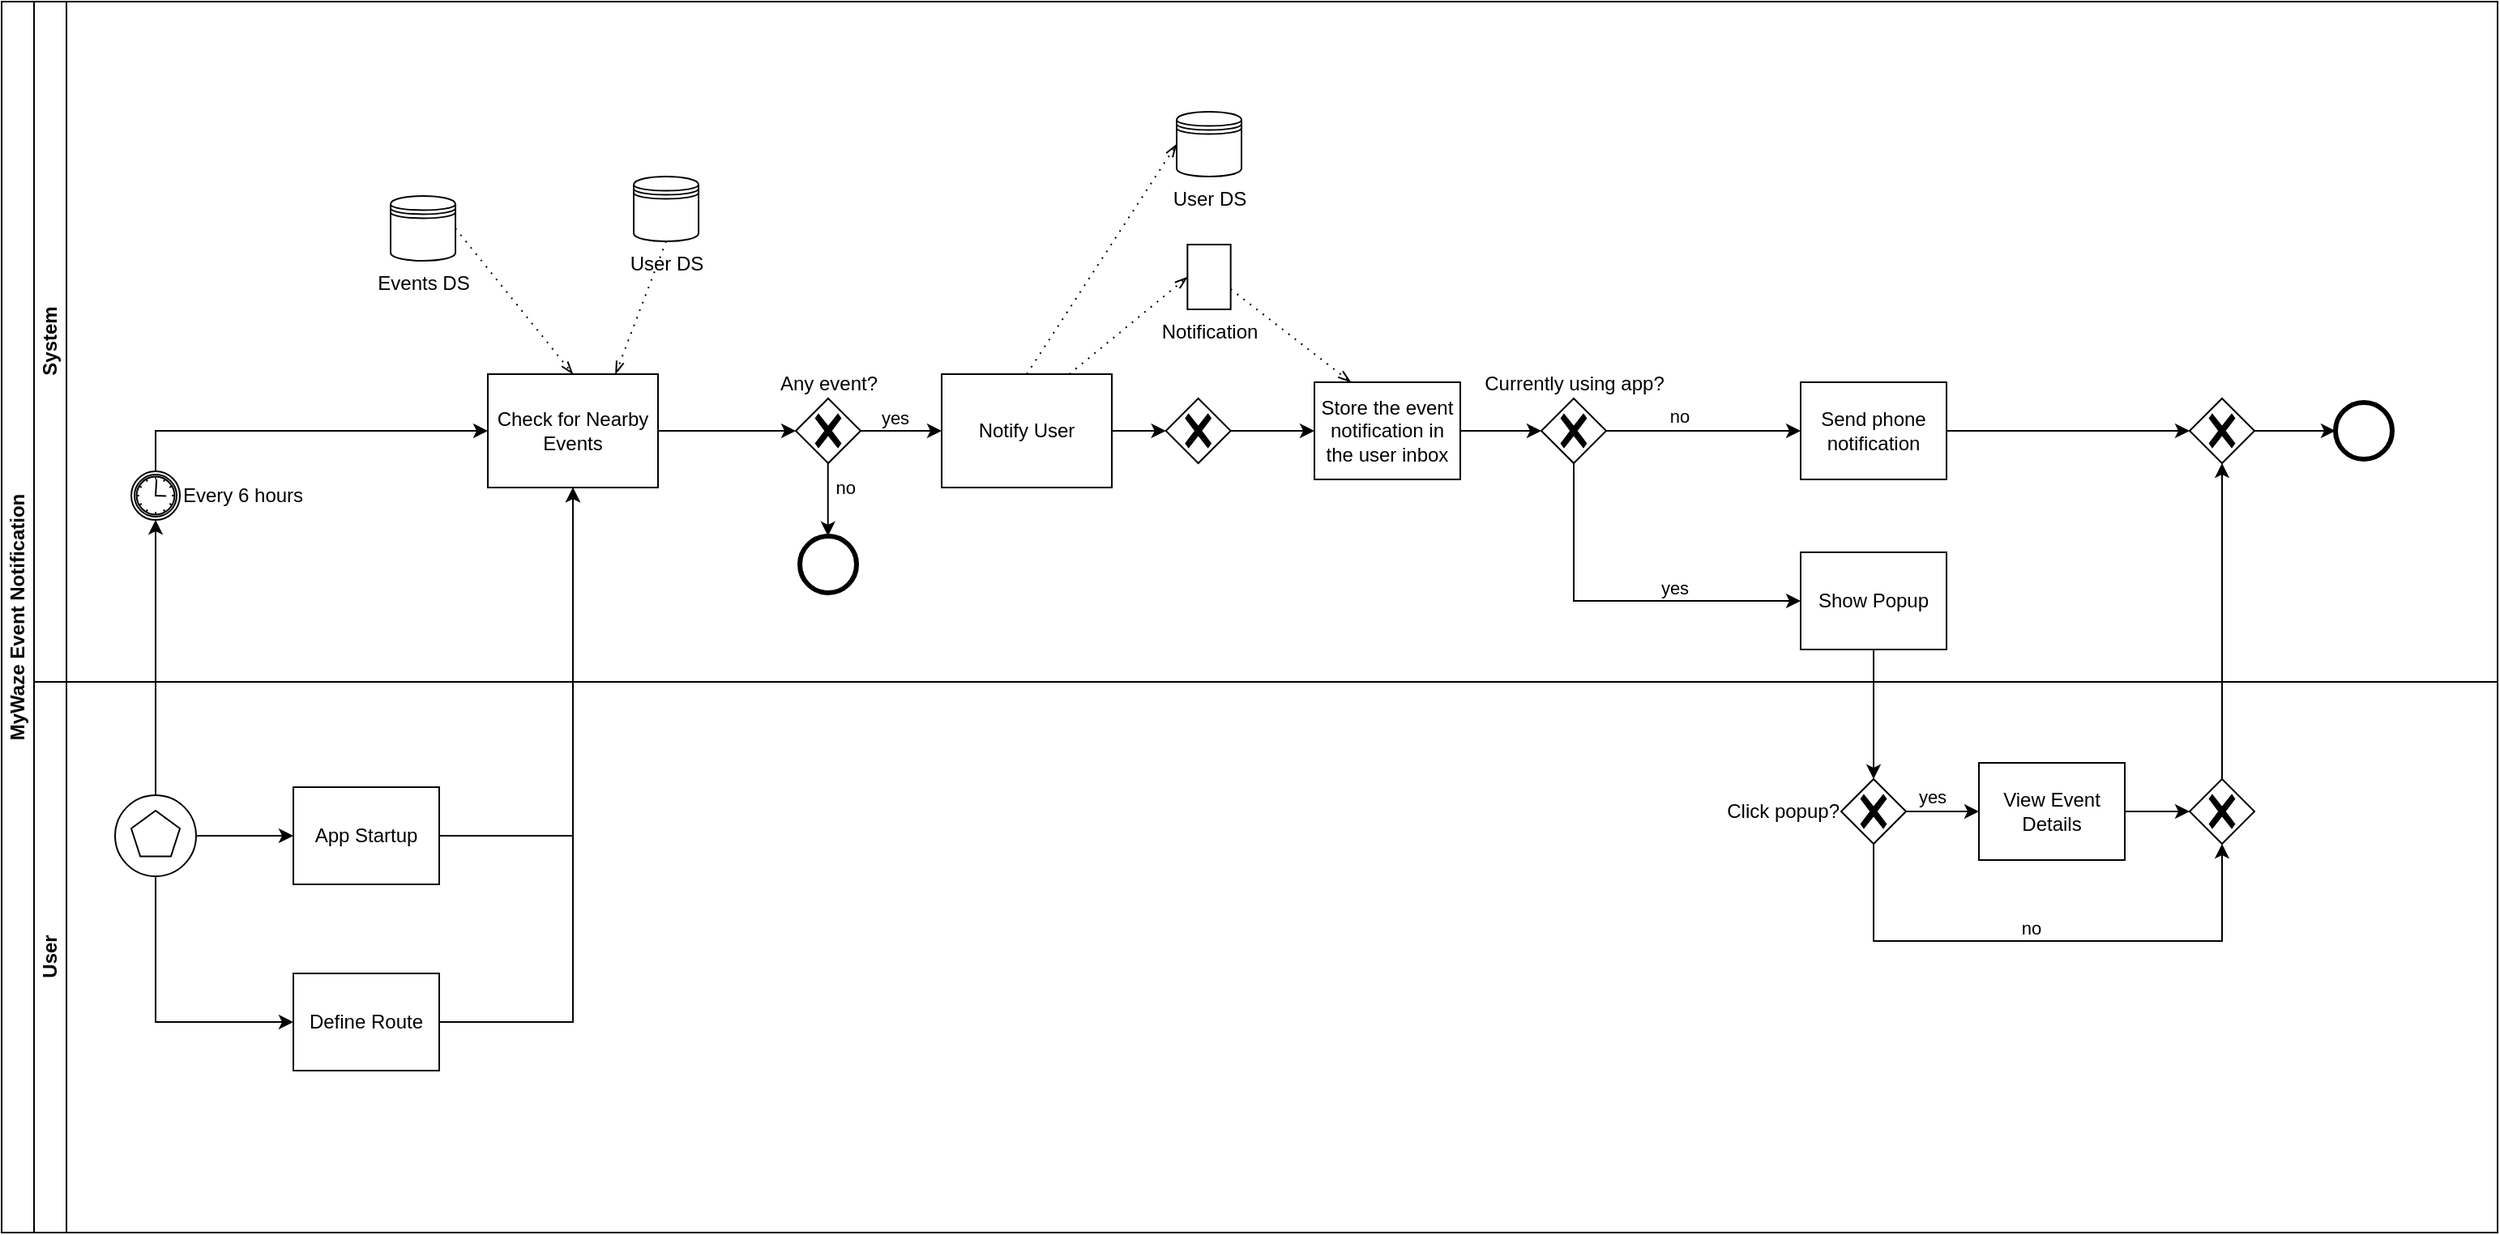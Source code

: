 <mxfile version="26.2.2">
  <diagram name="Page-1" id="un9DhXBzZ5aLma7ppv-W">
    <mxGraphModel dx="1681" dy="992" grid="1" gridSize="10" guides="1" tooltips="1" connect="1" arrows="1" fold="1" page="1" pageScale="1" pageWidth="1654" pageHeight="2336" math="0" shadow="0">
      <root>
        <mxCell id="0" />
        <mxCell id="1" parent="0" />
        <mxCell id="SS5DbQR998O7tuINjmSE-1" value="MyWaze Event Notification" style="swimlane;html=1;childLayout=stackLayout;resizeParent=1;resizeParentMax=0;horizontal=0;startSize=20;horizontalStack=0;whiteSpace=wrap;" parent="1" vertex="1">
          <mxGeometry x="50" y="1020" width="1540" height="760" as="geometry" />
        </mxCell>
        <mxCell id="SS5DbQR998O7tuINjmSE-24" style="edgeStyle=orthogonalEdgeStyle;rounded=0;orthogonalLoop=1;jettySize=auto;html=1;entryX=0.5;entryY=1;entryDx=0;entryDy=0;entryPerimeter=0;" parent="SS5DbQR998O7tuINjmSE-1" source="SS5DbQR998O7tuINjmSE-18" target="SS5DbQR998O7tuINjmSE-23" edge="1">
          <mxGeometry relative="1" as="geometry" />
        </mxCell>
        <mxCell id="SS5DbQR998O7tuINjmSE-31" style="edgeStyle=orthogonalEdgeStyle;rounded=0;orthogonalLoop=1;jettySize=auto;html=1;entryX=0.5;entryY=1;entryDx=0;entryDy=0;entryPerimeter=0;" parent="SS5DbQR998O7tuINjmSE-1" source="SS5DbQR998O7tuINjmSE-28" target="SS5DbQR998O7tuINjmSE-11" edge="1">
          <mxGeometry relative="1" as="geometry" />
        </mxCell>
        <mxCell id="SS5DbQR998O7tuINjmSE-32" style="edgeStyle=orthogonalEdgeStyle;rounded=0;orthogonalLoop=1;jettySize=auto;html=1;entryX=0.5;entryY=1;entryDx=0;entryDy=0;entryPerimeter=0;" parent="SS5DbQR998O7tuINjmSE-1" source="SS5DbQR998O7tuINjmSE-27" target="SS5DbQR998O7tuINjmSE-11" edge="1">
          <mxGeometry relative="1" as="geometry" />
        </mxCell>
        <mxCell id="SS5DbQR998O7tuINjmSE-2" value="System" style="swimlane;html=1;startSize=20;horizontal=0;" parent="SS5DbQR998O7tuINjmSE-1" vertex="1">
          <mxGeometry x="20" width="1520" height="420" as="geometry">
            <mxRectangle x="20" width="1620" height="30" as="alternateBounds" />
          </mxGeometry>
        </mxCell>
        <mxCell id="SS5DbQR998O7tuINjmSE-11" value="Check for Nearby Events" style="points=[[0.25,0,0],[0.5,0,0],[0.75,0,0],[1,0.25,0],[1,0.5,0],[1,0.75,0],[0.75,1,0],[0.5,1,0],[0.25,1,0],[0,0.75,0],[0,0.5,0],[0,0.25,0]];shape=mxgraph.bpmn.task2;whiteSpace=wrap;rectStyle=rounded;size=10;html=1;container=1;expand=0;collapsible=0;taskMarker=abstract;" parent="SS5DbQR998O7tuINjmSE-2" vertex="1">
          <mxGeometry x="280" y="230" width="105" height="70" as="geometry" />
        </mxCell>
        <mxCell id="SS5DbQR998O7tuINjmSE-12" value="Events DS" style="shape=datastore;html=1;labelPosition=center;verticalLabelPosition=bottom;align=center;verticalAlign=top;" parent="SS5DbQR998O7tuINjmSE-2" vertex="1">
          <mxGeometry x="220" y="120" width="40" height="40" as="geometry" />
        </mxCell>
        <mxCell id="SS5DbQR998O7tuINjmSE-13" value="User DS" style="shape=datastore;html=1;labelPosition=center;verticalLabelPosition=bottom;align=center;verticalAlign=top;" parent="SS5DbQR998O7tuINjmSE-2" vertex="1">
          <mxGeometry x="370" y="108" width="40" height="40" as="geometry" />
        </mxCell>
        <mxCell id="SS5DbQR998O7tuINjmSE-23" value="Every 6 hours" style="points=[[0.145,0.145,0],[0.5,0,0],[0.855,0.145,0],[1,0.5,0],[0.855,0.855,0],[0.5,1,0],[0.145,0.855,0],[0,0.5,0]];shape=mxgraph.bpmn.event;html=1;verticalLabelPosition=middle;labelBackgroundColor=#ffffff;verticalAlign=middle;align=left;perimeter=ellipsePerimeter;outlineConnect=0;aspect=fixed;outline=catching;symbol=timer;labelPosition=right;" parent="SS5DbQR998O7tuINjmSE-2" vertex="1">
          <mxGeometry x="60" y="290" width="30" height="30" as="geometry" />
        </mxCell>
        <mxCell id="SS5DbQR998O7tuINjmSE-26" style="edgeStyle=orthogonalEdgeStyle;rounded=0;orthogonalLoop=1;jettySize=auto;html=1;entryX=0;entryY=0.5;entryDx=0;entryDy=0;entryPerimeter=0;exitX=0.5;exitY=0;exitDx=0;exitDy=0;exitPerimeter=0;" parent="SS5DbQR998O7tuINjmSE-2" source="SS5DbQR998O7tuINjmSE-23" target="SS5DbQR998O7tuINjmSE-11" edge="1">
          <mxGeometry relative="1" as="geometry" />
        </mxCell>
        <mxCell id="SS5DbQR998O7tuINjmSE-34" value="Any event?" style="points=[[0.25,0.25,0],[0.5,0,0],[0.75,0.25,0],[1,0.5,0],[0.75,0.75,0],[0.5,1,0],[0.25,0.75,0],[0,0.5,0]];shape=mxgraph.bpmn.gateway2;html=1;verticalLabelPosition=top;labelBackgroundColor=#ffffff;verticalAlign=bottom;align=center;perimeter=rhombusPerimeter;outlineConnect=0;outline=none;symbol=none;gwType=exclusive;labelPosition=center;" parent="SS5DbQR998O7tuINjmSE-2" vertex="1">
          <mxGeometry x="470" y="245" width="40" height="40" as="geometry" />
        </mxCell>
        <mxCell id="SS5DbQR998O7tuINjmSE-36" value="" style="points=[[0.145,0.145,0],[0.5,0,0],[0.855,0.145,0],[1,0.5,0],[0.855,0.855,0],[0.5,1,0],[0.145,0.855,0],[0,0.5,0]];shape=mxgraph.bpmn.event;html=1;verticalLabelPosition=bottom;labelBackgroundColor=#ffffff;verticalAlign=top;align=center;perimeter=ellipsePerimeter;outlineConnect=0;aspect=fixed;outline=end;symbol=terminate2;" parent="SS5DbQR998O7tuINjmSE-2" vertex="1">
          <mxGeometry x="1420" y="247.5" width="35" height="35" as="geometry" />
        </mxCell>
        <mxCell id="SS5DbQR998O7tuINjmSE-38" value="User DS" style="shape=datastore;html=1;labelPosition=center;verticalLabelPosition=bottom;align=center;verticalAlign=top;" parent="SS5DbQR998O7tuINjmSE-2" vertex="1">
          <mxGeometry x="705" y="68" width="40" height="40" as="geometry" />
        </mxCell>
        <mxCell id="SS5DbQR998O7tuINjmSE-39" value="Notification" style="shape=mxgraph.bpmn.data2;labelPosition=center;verticalLabelPosition=bottom;align=center;verticalAlign=top;size=15;html=1;" parent="SS5DbQR998O7tuINjmSE-2" vertex="1">
          <mxGeometry x="711.67" y="150" width="26.66" height="40" as="geometry" />
        </mxCell>
        <mxCell id="SS5DbQR998O7tuINjmSE-41" value="Notify User" style="points=[[0.25,0,0],[0.5,0,0],[0.75,0,0],[1,0.25,0],[1,0.5,0],[1,0.75,0],[0.75,1,0],[0.5,1,0],[0.25,1,0],[0,0.75,0],[0,0.5,0],[0,0.25,0]];shape=mxgraph.bpmn.task2;whiteSpace=wrap;rectStyle=rounded;size=10;html=1;container=1;expand=0;collapsible=0;taskMarker=abstract;" parent="SS5DbQR998O7tuINjmSE-2" vertex="1">
          <mxGeometry x="560" y="230" width="105" height="70" as="geometry" />
        </mxCell>
        <mxCell id="SS5DbQR998O7tuINjmSE-55" value="Send phone notification" style="points=[[0.25,0,0],[0.5,0,0],[0.75,0,0],[1,0.25,0],[1,0.5,0],[1,0.75,0],[0.75,1,0],[0.5,1,0],[0.25,1,0],[0,0.75,0],[0,0.5,0],[0,0.25,0]];shape=mxgraph.bpmn.task2;whiteSpace=wrap;rectStyle=rounded;size=10;html=1;container=1;expand=0;collapsible=0;taskMarker=abstract;" parent="SS5DbQR998O7tuINjmSE-2" vertex="1">
          <mxGeometry x="1090" y="235" width="90" height="60" as="geometry" />
        </mxCell>
        <mxCell id="SS5DbQR998O7tuINjmSE-59" value="Currently using app?" style="points=[[0.25,0.25,0],[0.5,0,0],[0.75,0.25,0],[1,0.5,0],[0.75,0.75,0],[0.5,1,0],[0.25,0.75,0],[0,0.5,0]];shape=mxgraph.bpmn.gateway2;html=1;verticalLabelPosition=top;labelBackgroundColor=#ffffff;verticalAlign=bottom;align=center;perimeter=rhombusPerimeter;outlineConnect=0;outline=none;symbol=none;gwType=exclusive;labelPosition=center;" parent="SS5DbQR998O7tuINjmSE-2" vertex="1">
          <mxGeometry x="930" y="245" width="40" height="40" as="geometry" />
        </mxCell>
        <mxCell id="SS5DbQR998O7tuINjmSE-60" value="Show Popup" style="points=[[0.25,0,0],[0.5,0,0],[0.75,0,0],[1,0.25,0],[1,0.5,0],[1,0.75,0],[0.75,1,0],[0.5,1,0],[0.25,1,0],[0,0.75,0],[0,0.5,0],[0,0.25,0]];shape=mxgraph.bpmn.task2;whiteSpace=wrap;rectStyle=rounded;size=10;html=1;container=1;expand=0;collapsible=0;taskMarker=abstract;" parent="SS5DbQR998O7tuINjmSE-2" vertex="1">
          <mxGeometry x="1090" y="340" width="90" height="60" as="geometry" />
        </mxCell>
        <mxCell id="SS5DbQR998O7tuINjmSE-61" value="Store the event notification in the user inbox" style="points=[[0.25,0,0],[0.5,0,0],[0.75,0,0],[1,0.25,0],[1,0.5,0],[1,0.75,0],[0.75,1,0],[0.5,1,0],[0.25,1,0],[0,0.75,0],[0,0.5,0],[0,0.25,0]];shape=mxgraph.bpmn.task2;whiteSpace=wrap;rectStyle=rounded;size=10;html=1;container=1;expand=0;collapsible=0;taskMarker=abstract;" parent="SS5DbQR998O7tuINjmSE-2" vertex="1">
          <mxGeometry x="790" y="235" width="90" height="60" as="geometry" />
        </mxCell>
        <mxCell id="SS5DbQR998O7tuINjmSE-67" value="" style="points=[[0.25,0.25,0],[0.5,0,0],[0.75,0.25,0],[1,0.5,0],[0.75,0.75,0],[0.5,1,0],[0.25,0.75,0],[0,0.5,0]];shape=mxgraph.bpmn.gateway2;html=1;verticalLabelPosition=bottom;labelBackgroundColor=#ffffff;verticalAlign=top;align=center;perimeter=rhombusPerimeter;outlineConnect=0;outline=none;symbol=none;gwType=exclusive;" parent="SS5DbQR998O7tuINjmSE-2" vertex="1">
          <mxGeometry x="1330" y="245" width="40" height="40" as="geometry" />
        </mxCell>
        <mxCell id="KeQbcnE_eU9TIYmiH5Cr-1" style="edgeStyle=orthogonalEdgeStyle;rounded=0;orthogonalLoop=1;jettySize=auto;html=1;entryX=0;entryY=0.5;entryDx=0;entryDy=0;entryPerimeter=0;" edge="1" parent="SS5DbQR998O7tuINjmSE-2" source="SS5DbQR998O7tuINjmSE-11" target="SS5DbQR998O7tuINjmSE-34">
          <mxGeometry relative="1" as="geometry" />
        </mxCell>
        <mxCell id="KeQbcnE_eU9TIYmiH5Cr-2" style="edgeStyle=orthogonalEdgeStyle;rounded=0;orthogonalLoop=1;jettySize=auto;html=1;entryX=0;entryY=0.5;entryDx=0;entryDy=0;entryPerimeter=0;" edge="1" parent="SS5DbQR998O7tuINjmSE-2" source="SS5DbQR998O7tuINjmSE-34" target="SS5DbQR998O7tuINjmSE-41">
          <mxGeometry relative="1" as="geometry" />
        </mxCell>
        <mxCell id="KeQbcnE_eU9TIYmiH5Cr-8" value="yes" style="edgeLabel;html=1;align=center;verticalAlign=bottom;resizable=0;points=[];labelPosition=center;verticalLabelPosition=top;" vertex="1" connectable="0" parent="KeQbcnE_eU9TIYmiH5Cr-2">
          <mxGeometry x="-0.067" relative="1" as="geometry">
            <mxPoint x="-3" as="offset" />
          </mxGeometry>
        </mxCell>
        <mxCell id="KeQbcnE_eU9TIYmiH5Cr-4" value="" style="points=[[0.145,0.145,0],[0.5,0,0],[0.855,0.145,0],[1,0.5,0],[0.855,0.855,0],[0.5,1,0],[0.145,0.855,0],[0,0.5,0]];shape=mxgraph.bpmn.event;html=1;verticalLabelPosition=bottom;labelBackgroundColor=#ffffff;verticalAlign=top;align=center;perimeter=ellipsePerimeter;outlineConnect=0;aspect=fixed;outline=end;symbol=terminate2;" vertex="1" parent="SS5DbQR998O7tuINjmSE-2">
          <mxGeometry x="472.5" y="330" width="35" height="35" as="geometry" />
        </mxCell>
        <mxCell id="KeQbcnE_eU9TIYmiH5Cr-5" style="edgeStyle=orthogonalEdgeStyle;rounded=0;orthogonalLoop=1;jettySize=auto;html=1;entryX=0.5;entryY=0;entryDx=0;entryDy=0;entryPerimeter=0;labelPosition=right;verticalLabelPosition=middle;align=left;verticalAlign=middle;" edge="1" parent="SS5DbQR998O7tuINjmSE-2">
          <mxGeometry relative="1" as="geometry">
            <mxPoint x="489.86" y="285" as="sourcePoint" />
            <mxPoint x="489.86" y="330" as="targetPoint" />
          </mxGeometry>
        </mxCell>
        <mxCell id="KeQbcnE_eU9TIYmiH5Cr-6" value="no" style="edgeLabel;html=1;align=right;verticalAlign=middle;resizable=0;points=[];labelPosition=left;verticalLabelPosition=middle;" vertex="1" connectable="0" parent="KeQbcnE_eU9TIYmiH5Cr-5">
          <mxGeometry x="-0.531" y="1" relative="1" as="geometry">
            <mxPoint x="17" y="4" as="offset" />
          </mxGeometry>
        </mxCell>
        <mxCell id="SS5DbQR998O7tuINjmSE-58" value="" style="points=[[0.25,0.25,0],[0.5,0,0],[0.75,0.25,0],[1,0.5,0],[0.75,0.75,0],[0.5,1,0],[0.25,0.75,0],[0,0.5,0]];shape=mxgraph.bpmn.gateway2;html=1;verticalLabelPosition=bottom;labelBackgroundColor=#ffffff;verticalAlign=top;align=center;perimeter=rhombusPerimeter;outlineConnect=0;outline=none;symbol=none;gwType=exclusive;" parent="SS5DbQR998O7tuINjmSE-2" vertex="1">
          <mxGeometry x="698.33" y="245" width="40" height="40" as="geometry" />
        </mxCell>
        <mxCell id="KeQbcnE_eU9TIYmiH5Cr-3" style="edgeStyle=orthogonalEdgeStyle;rounded=0;orthogonalLoop=1;jettySize=auto;html=1;entryX=0;entryY=0.5;entryDx=0;entryDy=0;entryPerimeter=0;" edge="1" parent="SS5DbQR998O7tuINjmSE-2" source="SS5DbQR998O7tuINjmSE-41" target="SS5DbQR998O7tuINjmSE-58">
          <mxGeometry relative="1" as="geometry" />
        </mxCell>
        <mxCell id="KeQbcnE_eU9TIYmiH5Cr-10" value="" style="fontSize=12;html=1;endFill=0;startFill=0;endSize=6;startSize=6;dashed=1;dashPattern=1 4;endArrow=openThin;startArrow=none;rounded=0;exitX=1;exitY=0.5;exitDx=0;exitDy=0;entryX=0.5;entryY=0;entryDx=0;entryDy=0;entryPerimeter=0;" edge="1" parent="SS5DbQR998O7tuINjmSE-2" source="SS5DbQR998O7tuINjmSE-12" target="SS5DbQR998O7tuINjmSE-11">
          <mxGeometry width="160" relative="1" as="geometry">
            <mxPoint x="300" y="240" as="sourcePoint" />
            <mxPoint x="460" y="240" as="targetPoint" />
          </mxGeometry>
        </mxCell>
        <mxCell id="KeQbcnE_eU9TIYmiH5Cr-11" value="" style="fontSize=12;html=1;endFill=0;startFill=0;endSize=6;startSize=6;dashed=1;dashPattern=1 4;endArrow=openThin;startArrow=none;rounded=0;exitX=0.5;exitY=1;exitDx=0;exitDy=0;entryX=0.75;entryY=0;entryDx=0;entryDy=0;entryPerimeter=0;" edge="1" parent="SS5DbQR998O7tuINjmSE-2" source="SS5DbQR998O7tuINjmSE-13" target="SS5DbQR998O7tuINjmSE-11">
          <mxGeometry width="160" relative="1" as="geometry">
            <mxPoint x="399.5" y="120" as="sourcePoint" />
            <mxPoint x="472.5" y="210" as="targetPoint" />
          </mxGeometry>
        </mxCell>
        <mxCell id="KeQbcnE_eU9TIYmiH5Cr-12" value="" style="fontSize=12;html=1;endFill=0;startFill=0;endSize=6;startSize=6;dashed=1;dashPattern=1 4;endArrow=openThin;startArrow=none;rounded=0;exitX=0.75;exitY=0;exitDx=0;exitDy=0;entryX=0;entryY=0.5;entryDx=0;entryDy=0;entryPerimeter=0;exitPerimeter=0;" edge="1" parent="SS5DbQR998O7tuINjmSE-2" source="SS5DbQR998O7tuINjmSE-41" target="SS5DbQR998O7tuINjmSE-39">
          <mxGeometry width="160" relative="1" as="geometry">
            <mxPoint x="628.13" y="129" as="sourcePoint" />
            <mxPoint x="597.13" y="211" as="targetPoint" />
          </mxGeometry>
        </mxCell>
        <mxCell id="KeQbcnE_eU9TIYmiH5Cr-13" value="" style="fontSize=12;html=1;endFill=0;startFill=0;endSize=6;startSize=6;dashed=1;dashPattern=1 4;endArrow=openThin;startArrow=none;rounded=0;exitX=0.5;exitY=0;exitDx=0;exitDy=0;entryX=0;entryY=0.5;entryDx=0;entryDy=0;exitPerimeter=0;" edge="1" parent="SS5DbQR998O7tuINjmSE-2" source="SS5DbQR998O7tuINjmSE-41" target="SS5DbQR998O7tuINjmSE-38">
          <mxGeometry width="160" relative="1" as="geometry">
            <mxPoint x="628.13" y="129" as="sourcePoint" />
            <mxPoint x="597.13" y="211" as="targetPoint" />
          </mxGeometry>
        </mxCell>
        <mxCell id="KeQbcnE_eU9TIYmiH5Cr-14" style="edgeStyle=orthogonalEdgeStyle;rounded=0;orthogonalLoop=1;jettySize=auto;html=1;entryX=0;entryY=0.5;entryDx=0;entryDy=0;entryPerimeter=0;" edge="1" parent="SS5DbQR998O7tuINjmSE-2" source="SS5DbQR998O7tuINjmSE-58" target="SS5DbQR998O7tuINjmSE-61">
          <mxGeometry relative="1" as="geometry" />
        </mxCell>
        <mxCell id="KeQbcnE_eU9TIYmiH5Cr-15" style="edgeStyle=orthogonalEdgeStyle;rounded=0;orthogonalLoop=1;jettySize=auto;html=1;entryX=0;entryY=0.5;entryDx=0;entryDy=0;entryPerimeter=0;" edge="1" parent="SS5DbQR998O7tuINjmSE-2" source="SS5DbQR998O7tuINjmSE-61" target="SS5DbQR998O7tuINjmSE-59">
          <mxGeometry relative="1" as="geometry" />
        </mxCell>
        <mxCell id="KeQbcnE_eU9TIYmiH5Cr-16" style="edgeStyle=orthogonalEdgeStyle;rounded=0;orthogonalLoop=1;jettySize=auto;html=1;entryX=0;entryY=0.5;entryDx=0;entryDy=0;entryPerimeter=0;labelPosition=center;verticalLabelPosition=top;align=center;verticalAlign=bottom;" edge="1" parent="SS5DbQR998O7tuINjmSE-2" source="SS5DbQR998O7tuINjmSE-59" target="SS5DbQR998O7tuINjmSE-55">
          <mxGeometry relative="1" as="geometry" />
        </mxCell>
        <mxCell id="KeQbcnE_eU9TIYmiH5Cr-18" value="no" style="edgeLabel;html=1;align=center;verticalAlign=bottom;resizable=0;points=[];labelPosition=center;verticalLabelPosition=top;" vertex="1" connectable="0" parent="KeQbcnE_eU9TIYmiH5Cr-16">
          <mxGeometry x="-0.261" y="1" relative="1" as="geometry">
            <mxPoint as="offset" />
          </mxGeometry>
        </mxCell>
        <mxCell id="KeQbcnE_eU9TIYmiH5Cr-17" style="edgeStyle=orthogonalEdgeStyle;rounded=0;orthogonalLoop=1;jettySize=auto;html=1;entryX=0;entryY=0.5;entryDx=0;entryDy=0;entryPerimeter=0;" edge="1" parent="SS5DbQR998O7tuINjmSE-2" source="SS5DbQR998O7tuINjmSE-59" target="SS5DbQR998O7tuINjmSE-60">
          <mxGeometry relative="1" as="geometry">
            <Array as="points">
              <mxPoint x="950" y="370" />
            </Array>
          </mxGeometry>
        </mxCell>
        <mxCell id="KeQbcnE_eU9TIYmiH5Cr-19" value="yes" style="edgeLabel;html=1;align=center;verticalAlign=bottom;resizable=0;points=[];labelPosition=center;verticalLabelPosition=top;" vertex="1" connectable="0" parent="KeQbcnE_eU9TIYmiH5Cr-17">
          <mxGeometry x="0.308" relative="1" as="geometry">
            <mxPoint as="offset" />
          </mxGeometry>
        </mxCell>
        <mxCell id="KeQbcnE_eU9TIYmiH5Cr-28" style="edgeStyle=orthogonalEdgeStyle;rounded=0;orthogonalLoop=1;jettySize=auto;html=1;entryX=0;entryY=0.5;entryDx=0;entryDy=0;entryPerimeter=0;" edge="1" parent="SS5DbQR998O7tuINjmSE-2" source="SS5DbQR998O7tuINjmSE-55" target="SS5DbQR998O7tuINjmSE-67">
          <mxGeometry relative="1" as="geometry" />
        </mxCell>
        <mxCell id="KeQbcnE_eU9TIYmiH5Cr-29" style="edgeStyle=orthogonalEdgeStyle;rounded=0;orthogonalLoop=1;jettySize=auto;html=1;entryX=0;entryY=0.5;entryDx=0;entryDy=0;entryPerimeter=0;" edge="1" parent="SS5DbQR998O7tuINjmSE-2" source="SS5DbQR998O7tuINjmSE-67" target="SS5DbQR998O7tuINjmSE-36">
          <mxGeometry relative="1" as="geometry" />
        </mxCell>
        <mxCell id="KeQbcnE_eU9TIYmiH5Cr-31" value="" style="fontSize=12;html=1;endFill=0;startFill=0;endSize=6;startSize=6;dashed=1;dashPattern=1 4;endArrow=openThin;startArrow=none;rounded=0;exitX=0;exitY=0;exitDx=26.66;exitDy=27.5;entryX=0.25;entryY=0;entryDx=0;entryDy=0;entryPerimeter=0;exitPerimeter=0;" edge="1" parent="SS5DbQR998O7tuINjmSE-2" source="SS5DbQR998O7tuINjmSE-39" target="SS5DbQR998O7tuINjmSE-61">
          <mxGeometry width="160" relative="1" as="geometry">
            <mxPoint x="780.25" y="220" as="sourcePoint" />
            <mxPoint x="853.25" y="160" as="targetPoint" />
          </mxGeometry>
        </mxCell>
        <mxCell id="SS5DbQR998O7tuINjmSE-3" value="User" style="swimlane;html=1;startSize=20;horizontal=0;" parent="SS5DbQR998O7tuINjmSE-1" vertex="1">
          <mxGeometry x="20" y="420" width="1520" height="340" as="geometry" />
        </mxCell>
        <mxCell id="SS5DbQR998O7tuINjmSE-18" value="" style="points=[[0.145,0.145,0],[0.5,0,0],[0.855,0.145,0],[1,0.5,0],[0.855,0.855,0],[0.5,1,0],[0.145,0.855,0],[0,0.5,0]];shape=mxgraph.bpmn.event;html=1;verticalLabelPosition=bottom;labelBackgroundColor=#ffffff;verticalAlign=top;align=center;perimeter=ellipsePerimeter;outlineConnect=0;aspect=fixed;outline=standard;symbol=multiple;" parent="SS5DbQR998O7tuINjmSE-3" vertex="1">
          <mxGeometry x="50" y="70" width="50" height="50" as="geometry" />
        </mxCell>
        <mxCell id="SS5DbQR998O7tuINjmSE-27" value="App Startup" style="points=[[0.25,0,0],[0.5,0,0],[0.75,0,0],[1,0.25,0],[1,0.5,0],[1,0.75,0],[0.75,1,0],[0.5,1,0],[0.25,1,0],[0,0.75,0],[0,0.5,0],[0,0.25,0]];shape=mxgraph.bpmn.task2;whiteSpace=wrap;rectStyle=rounded;size=10;html=1;container=1;expand=0;collapsible=0;taskMarker=abstract;" parent="SS5DbQR998O7tuINjmSE-3" vertex="1">
          <mxGeometry x="160" y="65" width="90" height="60" as="geometry" />
        </mxCell>
        <mxCell id="SS5DbQR998O7tuINjmSE-28" value="Define Route" style="points=[[0.25,0,0],[0.5,0,0],[0.75,0,0],[1,0.25,0],[1,0.5,0],[1,0.75,0],[0.75,1,0],[0.5,1,0],[0.25,1,0],[0,0.75,0],[0,0.5,0],[0,0.25,0]];shape=mxgraph.bpmn.task2;whiteSpace=wrap;rectStyle=rounded;size=10;html=1;container=1;expand=0;collapsible=0;taskMarker=abstract;" parent="SS5DbQR998O7tuINjmSE-3" vertex="1">
          <mxGeometry x="160" y="180" width="90" height="60" as="geometry" />
        </mxCell>
        <mxCell id="SS5DbQR998O7tuINjmSE-29" style="edgeStyle=orthogonalEdgeStyle;rounded=0;orthogonalLoop=1;jettySize=auto;html=1;entryX=0;entryY=0.5;entryDx=0;entryDy=0;entryPerimeter=0;" parent="SS5DbQR998O7tuINjmSE-3" source="SS5DbQR998O7tuINjmSE-18" target="SS5DbQR998O7tuINjmSE-27" edge="1">
          <mxGeometry relative="1" as="geometry" />
        </mxCell>
        <mxCell id="SS5DbQR998O7tuINjmSE-30" style="edgeStyle=orthogonalEdgeStyle;rounded=0;orthogonalLoop=1;jettySize=auto;html=1;entryX=0;entryY=0.5;entryDx=0;entryDy=0;entryPerimeter=0;" parent="SS5DbQR998O7tuINjmSE-3" source="SS5DbQR998O7tuINjmSE-18" target="SS5DbQR998O7tuINjmSE-28" edge="1">
          <mxGeometry relative="1" as="geometry">
            <Array as="points">
              <mxPoint x="75" y="210" />
            </Array>
          </mxGeometry>
        </mxCell>
        <mxCell id="SS5DbQR998O7tuINjmSE-64" value="Click popup?" style="points=[[0.25,0.25,0],[0.5,0,0],[0.75,0.25,0],[1,0.5,0],[0.75,0.75,0],[0.5,1,0],[0.25,0.75,0],[0,0.5,0]];shape=mxgraph.bpmn.gateway2;html=1;verticalLabelPosition=middle;labelBackgroundColor=#ffffff;verticalAlign=middle;align=right;perimeter=rhombusPerimeter;outlineConnect=0;outline=none;symbol=none;gwType=exclusive;labelPosition=left;" parent="SS5DbQR998O7tuINjmSE-3" vertex="1">
          <mxGeometry x="1115" y="60" width="40" height="40" as="geometry" />
        </mxCell>
        <mxCell id="SS5DbQR998O7tuINjmSE-65" value="View Event Details" style="points=[[0.25,0,0],[0.5,0,0],[0.75,0,0],[1,0.25,0],[1,0.5,0],[1,0.75,0],[0.75,1,0],[0.5,1,0],[0.25,1,0],[0,0.75,0],[0,0.5,0],[0,0.25,0]];shape=mxgraph.bpmn.task2;whiteSpace=wrap;rectStyle=rounded;size=10;html=1;container=1;expand=0;collapsible=0;taskMarker=abstract;" parent="SS5DbQR998O7tuINjmSE-3" vertex="1">
          <mxGeometry x="1200" y="50" width="90" height="60" as="geometry" />
        </mxCell>
        <mxCell id="SS5DbQR998O7tuINjmSE-66" value="" style="points=[[0.25,0.25,0],[0.5,0,0],[0.75,0.25,0],[1,0.5,0],[0.75,0.75,0],[0.5,1,0],[0.25,0.75,0],[0,0.5,0]];shape=mxgraph.bpmn.gateway2;html=1;verticalLabelPosition=bottom;labelBackgroundColor=#ffffff;verticalAlign=top;align=center;perimeter=rhombusPerimeter;outlineConnect=0;outline=none;symbol=none;gwType=exclusive;" parent="SS5DbQR998O7tuINjmSE-3" vertex="1">
          <mxGeometry x="1330" y="60" width="40" height="40" as="geometry" />
        </mxCell>
        <mxCell id="KeQbcnE_eU9TIYmiH5Cr-21" style="edgeStyle=orthogonalEdgeStyle;rounded=0;orthogonalLoop=1;jettySize=auto;html=1;entryX=0;entryY=0.5;entryDx=0;entryDy=0;entryPerimeter=0;" edge="1" parent="SS5DbQR998O7tuINjmSE-3" source="SS5DbQR998O7tuINjmSE-64" target="SS5DbQR998O7tuINjmSE-65">
          <mxGeometry relative="1" as="geometry" />
        </mxCell>
        <mxCell id="KeQbcnE_eU9TIYmiH5Cr-24" value="yes" style="edgeLabel;html=1;align=center;verticalAlign=bottom;resizable=0;points=[];labelPosition=center;verticalLabelPosition=top;" vertex="1" connectable="0" parent="KeQbcnE_eU9TIYmiH5Cr-21">
          <mxGeometry x="-0.293" y="1" relative="1" as="geometry">
            <mxPoint as="offset" />
          </mxGeometry>
        </mxCell>
        <mxCell id="KeQbcnE_eU9TIYmiH5Cr-22" style="edgeStyle=orthogonalEdgeStyle;rounded=0;orthogonalLoop=1;jettySize=auto;html=1;entryX=0.5;entryY=1;entryDx=0;entryDy=0;entryPerimeter=0;" edge="1" parent="SS5DbQR998O7tuINjmSE-3" source="SS5DbQR998O7tuINjmSE-64" target="SS5DbQR998O7tuINjmSE-66">
          <mxGeometry relative="1" as="geometry">
            <Array as="points">
              <mxPoint x="1135" y="160" />
              <mxPoint x="1350" y="160" />
            </Array>
          </mxGeometry>
        </mxCell>
        <mxCell id="KeQbcnE_eU9TIYmiH5Cr-25" value="no" style="edgeLabel;html=1;align=center;verticalAlign=bottom;resizable=0;points=[];labelPosition=center;verticalLabelPosition=top;" vertex="1" connectable="0" parent="KeQbcnE_eU9TIYmiH5Cr-22">
          <mxGeometry x="-0.065" y="3" relative="1" as="geometry">
            <mxPoint y="3" as="offset" />
          </mxGeometry>
        </mxCell>
        <mxCell id="KeQbcnE_eU9TIYmiH5Cr-23" style="edgeStyle=orthogonalEdgeStyle;rounded=0;orthogonalLoop=1;jettySize=auto;html=1;entryX=0;entryY=0.5;entryDx=0;entryDy=0;entryPerimeter=0;" edge="1" parent="SS5DbQR998O7tuINjmSE-3" source="SS5DbQR998O7tuINjmSE-65" target="SS5DbQR998O7tuINjmSE-66">
          <mxGeometry relative="1" as="geometry" />
        </mxCell>
        <mxCell id="KeQbcnE_eU9TIYmiH5Cr-20" style="edgeStyle=orthogonalEdgeStyle;rounded=0;orthogonalLoop=1;jettySize=auto;html=1;entryX=0.5;entryY=0;entryDx=0;entryDy=0;entryPerimeter=0;" edge="1" parent="SS5DbQR998O7tuINjmSE-1" source="SS5DbQR998O7tuINjmSE-60" target="SS5DbQR998O7tuINjmSE-64">
          <mxGeometry relative="1" as="geometry" />
        </mxCell>
        <mxCell id="KeQbcnE_eU9TIYmiH5Cr-27" style="edgeStyle=orthogonalEdgeStyle;rounded=0;orthogonalLoop=1;jettySize=auto;html=1;entryX=0.5;entryY=1;entryDx=0;entryDy=0;entryPerimeter=0;" edge="1" parent="SS5DbQR998O7tuINjmSE-1" source="SS5DbQR998O7tuINjmSE-66" target="SS5DbQR998O7tuINjmSE-67">
          <mxGeometry relative="1" as="geometry" />
        </mxCell>
      </root>
    </mxGraphModel>
  </diagram>
</mxfile>
